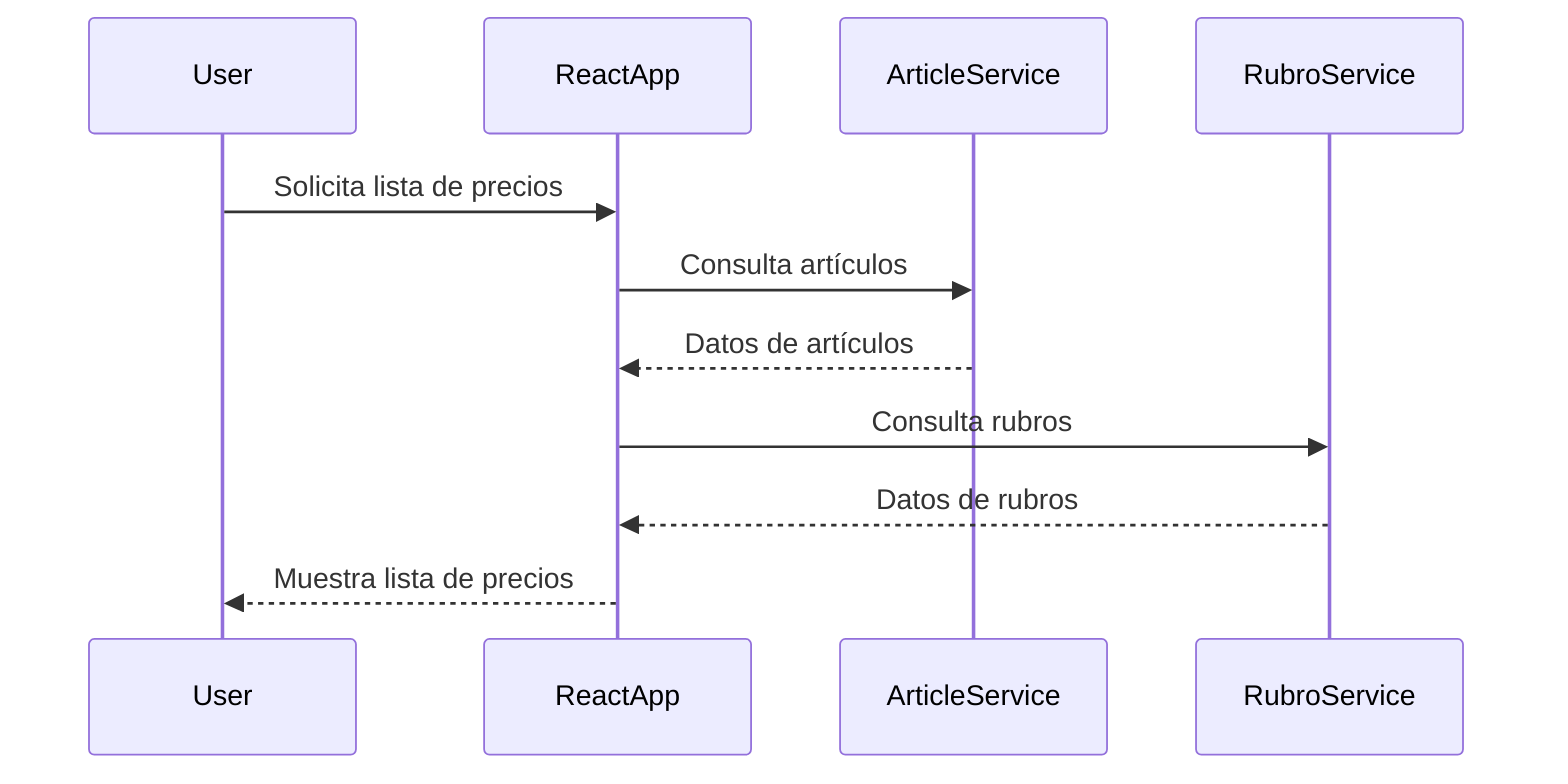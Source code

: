 sequenceDiagram
    participant User
    participant ReactApp
    participant ArticleService
    participant RubroService
    User->>ReactApp: Solicita lista de precios
    ReactApp->>ArticleService: Consulta artículos
    ArticleService-->>ReactApp: Datos de artículos
    ReactApp->>RubroService: Consulta rubros
    RubroService-->>ReactApp: Datos de rubros
    ReactApp-->>User: Muestra lista de precios